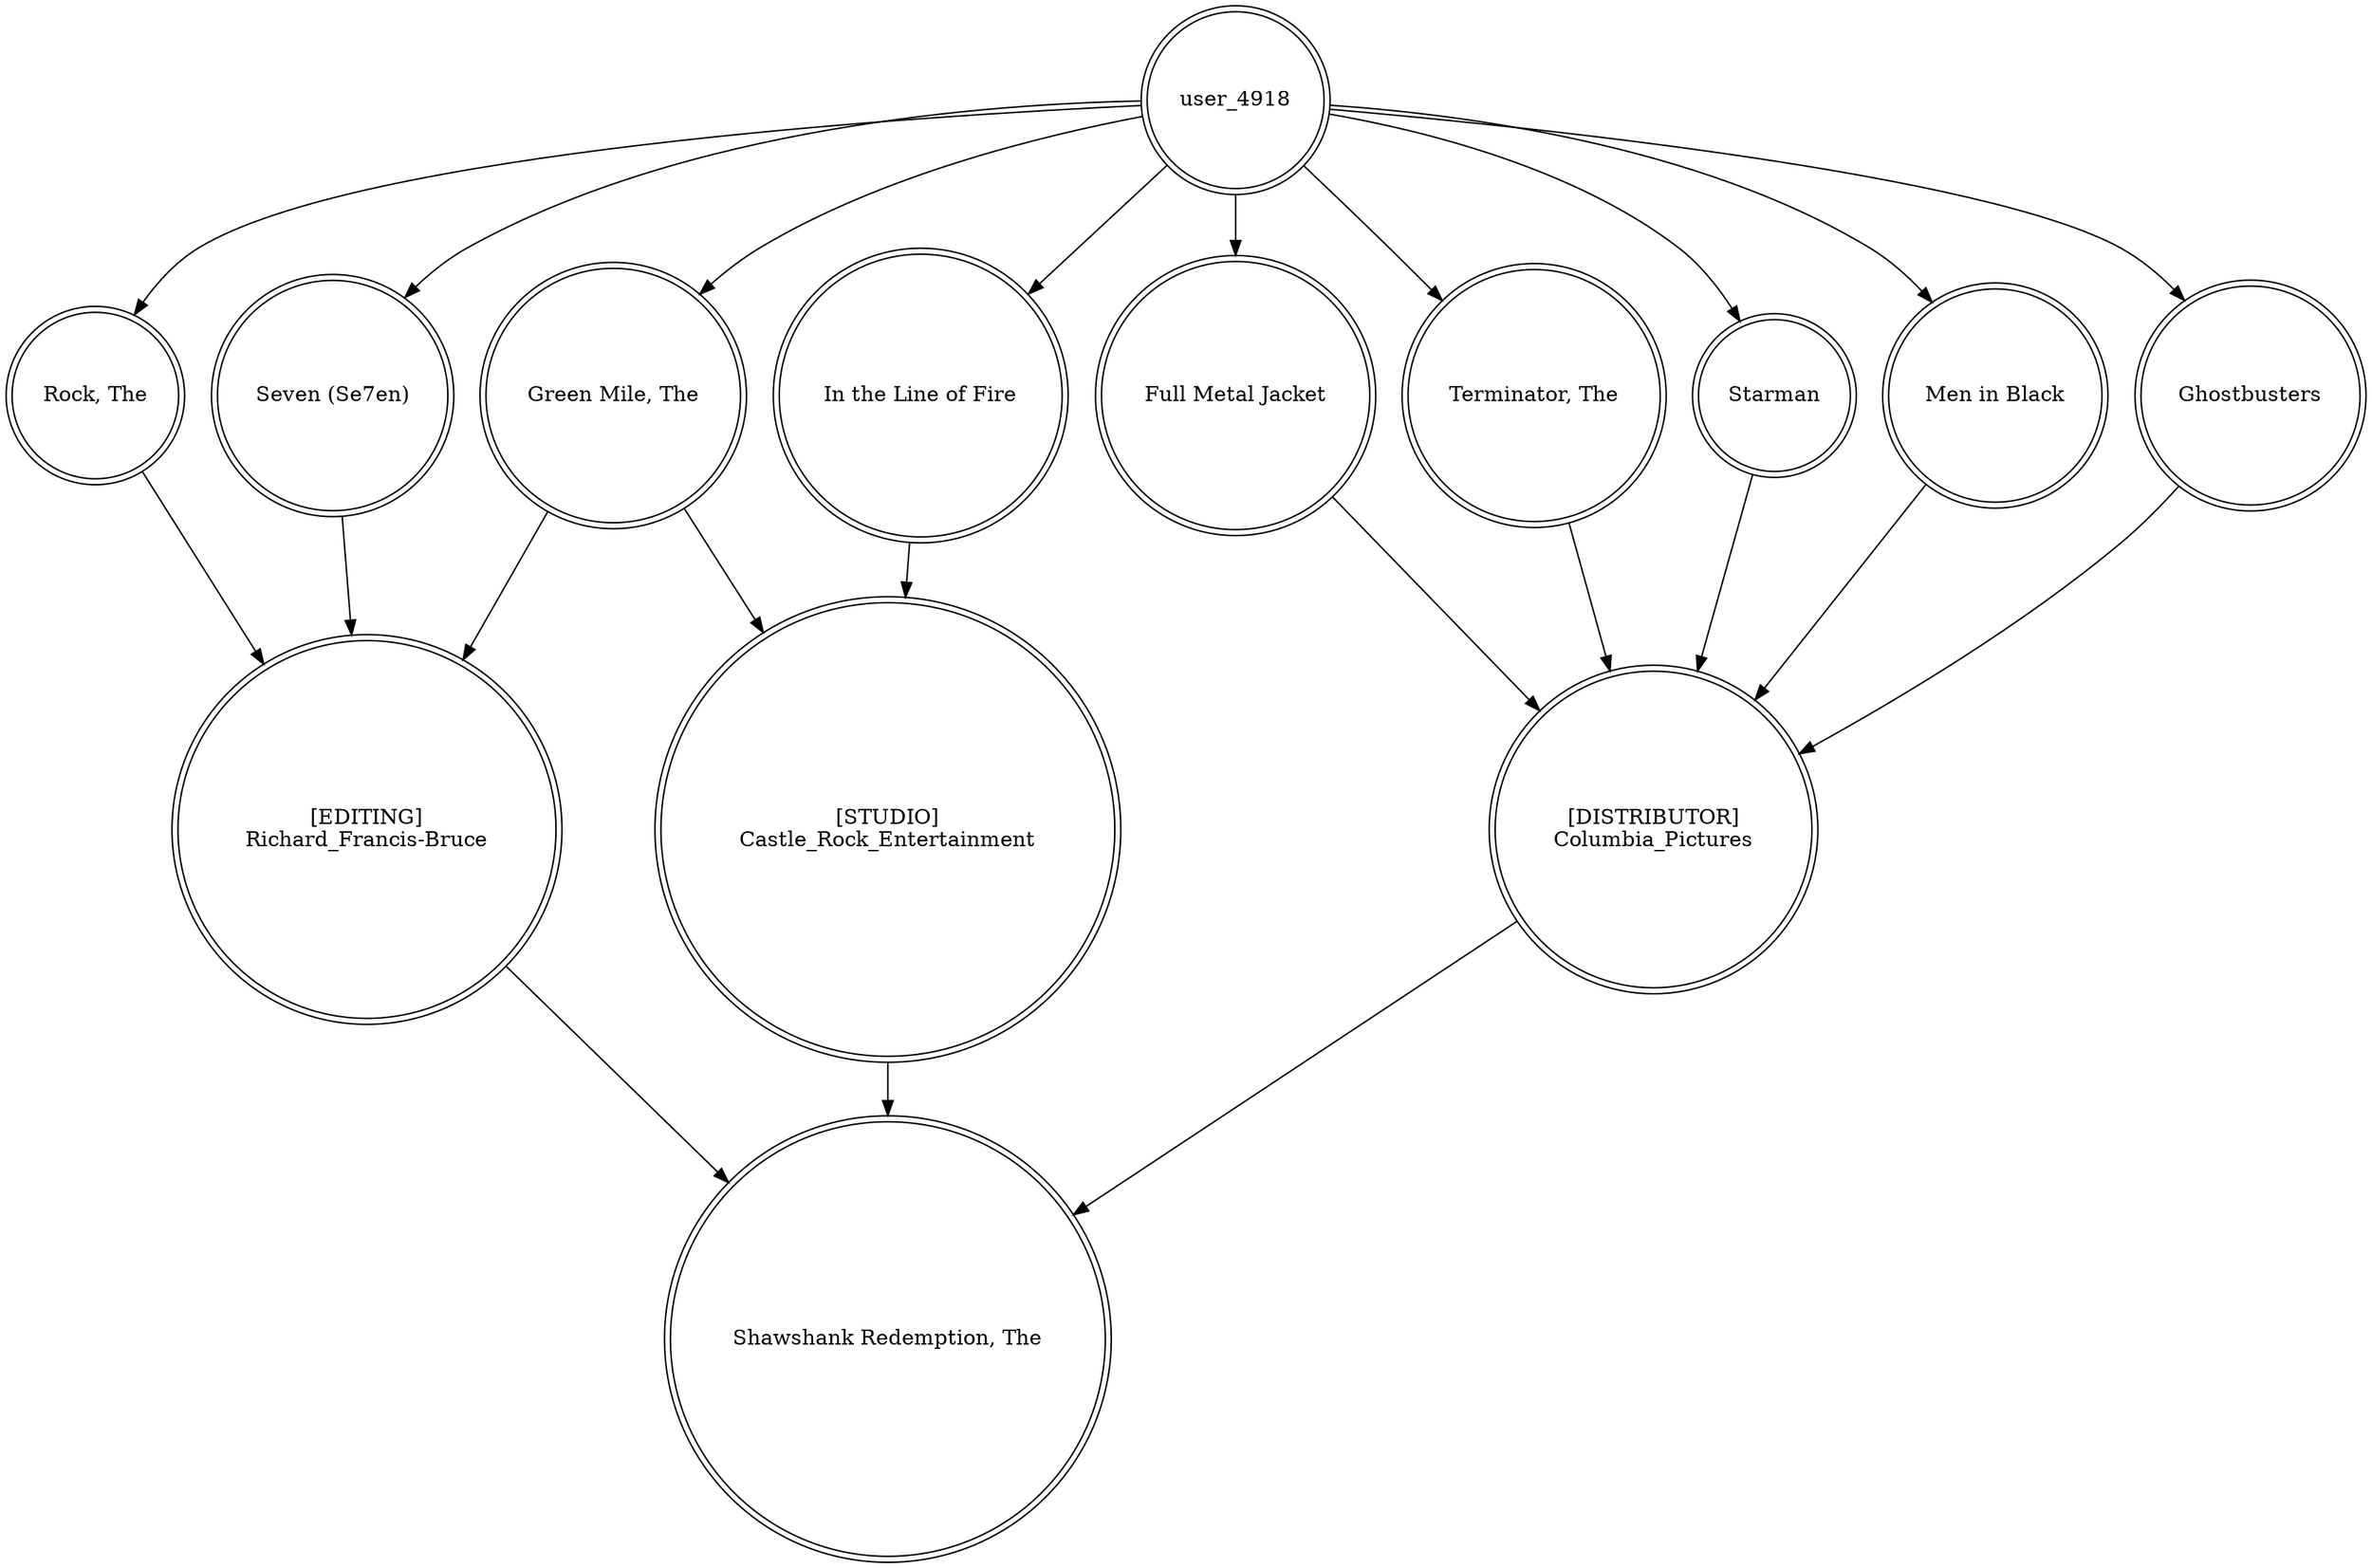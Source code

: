 digraph finite_state_machine {
	node [shape=doublecircle]
	"Rock, The" -> "[EDITING]
Richard_Francis-Bruce"
	"Seven (Se7en)" -> "[EDITING]
Richard_Francis-Bruce"
	user_4918 -> "Full Metal Jacket"
	"[EDITING]
Richard_Francis-Bruce" -> "Shawshank Redemption, The"
	user_4918 -> "Terminator, The"
	"Full Metal Jacket" -> "[DISTRIBUTOR]
Columbia_Pictures"
	user_4918 -> "In the Line of Fire"
	user_4918 -> "Rock, The"
	"Green Mile, The" -> "[EDITING]
Richard_Francis-Bruce"
	Starman -> "[DISTRIBUTOR]
Columbia_Pictures"
	"Men in Black" -> "[DISTRIBUTOR]
Columbia_Pictures"
	"[STUDIO]
Castle_Rock_Entertainment" -> "Shawshank Redemption, The"
	user_4918 -> "Green Mile, The"
	user_4918 -> "Men in Black"
	user_4918 -> Starman
	user_4918 -> Ghostbusters
	"[DISTRIBUTOR]
Columbia_Pictures" -> "Shawshank Redemption, The"
	"Green Mile, The" -> "[STUDIO]
Castle_Rock_Entertainment"
	"In the Line of Fire" -> "[STUDIO]
Castle_Rock_Entertainment"
	"Terminator, The" -> "[DISTRIBUTOR]
Columbia_Pictures"
	user_4918 -> "Seven (Se7en)"
	Ghostbusters -> "[DISTRIBUTOR]
Columbia_Pictures"
}
